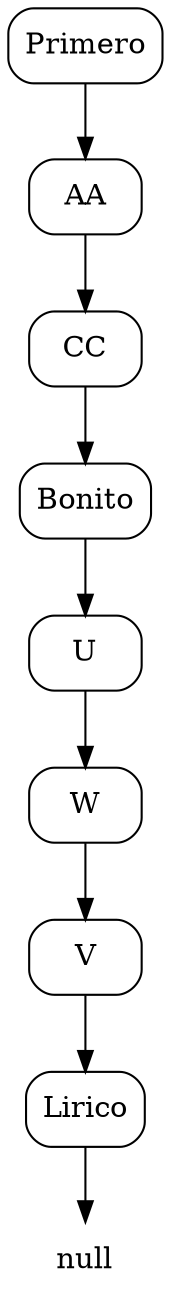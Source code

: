 digraph D {
start[shape = box style = rounded label = "Primero"];
start-> nodo0;
nodo0[shape = record style = rounded label = "AA"];
nodo0->nodo1;
nodo1[shape = record style = rounded label = "CC"];
nodo1->nodo2;
nodo2[shape = record style = rounded label = "Bonito"];
nodo2->nodo3;
nodo3[shape = record style = rounded label = "U"];
nodo3->nodo4;
nodo4[shape = record style = rounded label = "W"];
nodo4->nodo5;
nodo5[shape = record style = rounded label = "V"];
nodo5->nodo6;
nodo6[shape = record style = rounded label = "Lirico"];
nodo6->end;
end[shape = none label = "null"];
}

